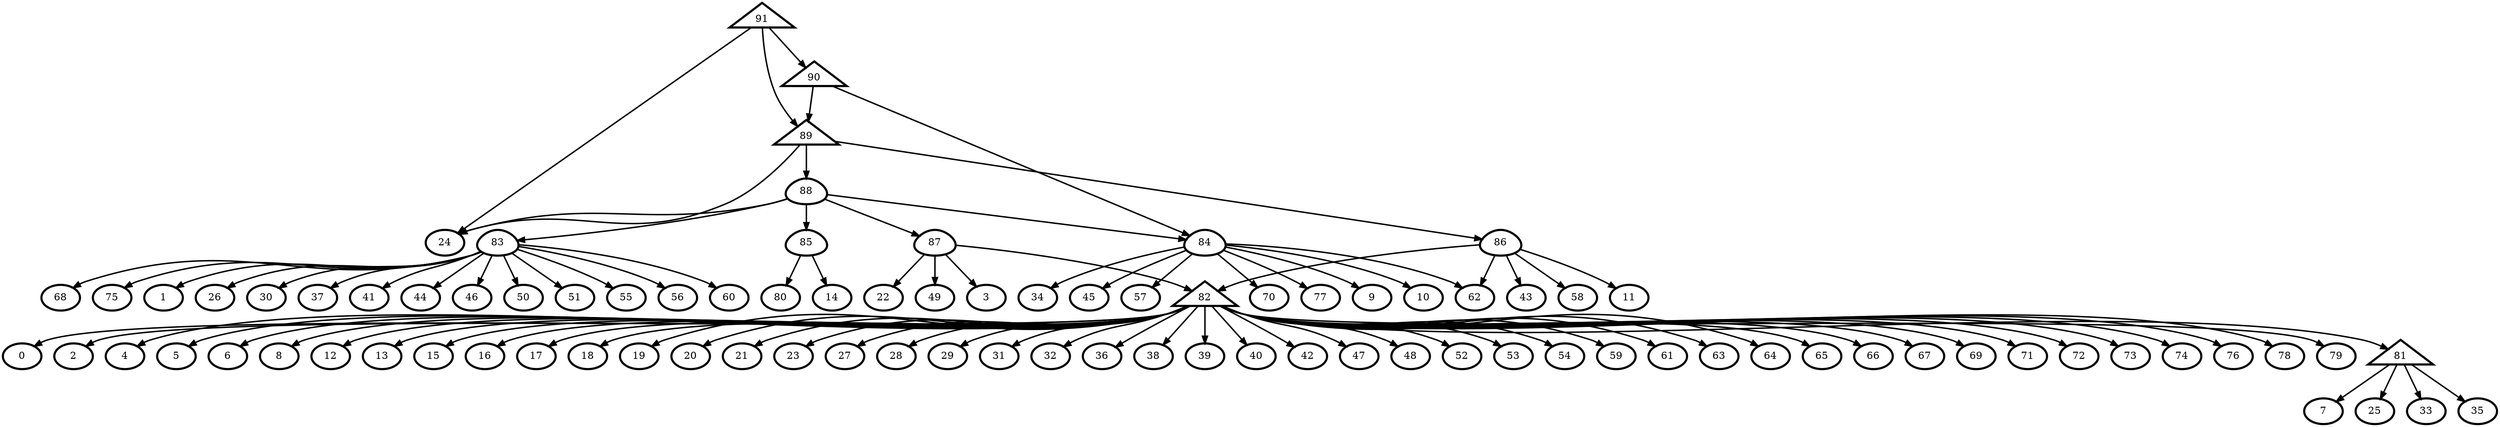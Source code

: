 digraph G {
    0 [penwidth=3,label="0"]
    1 [penwidth=3,label="1"]
    2 [penwidth=3,label="2"]
    3 [penwidth=3,label="3"]
    4 [penwidth=3,label="4"]
    5 [penwidth=3,label="5"]
    6 [penwidth=3,label="6"]
    7 [penwidth=3,label="7"]
    8 [penwidth=3,label="8"]
    9 [penwidth=3,label="9"]
    10 [penwidth=3,label="10"]
    11 [penwidth=3,label="11"]
    12 [penwidth=3,label="12"]
    13 [penwidth=3,label="13"]
    14 [penwidth=3,label="14"]
    15 [penwidth=3,label="15"]
    16 [penwidth=3,label="16"]
    17 [penwidth=3,label="17"]
    18 [penwidth=3,label="18"]
    19 [penwidth=3,label="19"]
    20 [penwidth=3,label="20"]
    21 [penwidth=3,label="21"]
    22 [penwidth=3,label="22"]
    23 [penwidth=3,label="23"]
    24 [penwidth=3,label="24"]
    25 [penwidth=3,label="25"]
    26 [penwidth=3,label="26"]
    27 [penwidth=3,label="27"]
    28 [penwidth=3,label="28"]
    29 [penwidth=3,label="29"]
    30 [penwidth=3,label="30"]
    31 [penwidth=3,label="31"]
    32 [penwidth=3,label="32"]
    33 [penwidth=3,label="33"]
    34 [penwidth=3,label="34"]
    35 [penwidth=3,label="35"]
    36 [penwidth=3,label="36"]
    37 [penwidth=3,label="37"]
    38 [penwidth=3,label="38"]
    39 [penwidth=3,label="39"]
    40 [penwidth=3,label="40"]
    41 [penwidth=3,label="41"]
    42 [penwidth=3,label="42"]
    43 [penwidth=3,label="43"]
    44 [penwidth=3,label="44"]
    45 [penwidth=3,label="45"]
    46 [penwidth=3,label="46"]
    47 [penwidth=3,label="47"]
    48 [penwidth=3,label="48"]
    49 [penwidth=3,label="49"]
    50 [penwidth=3,label="50"]
    51 [penwidth=3,label="51"]
    52 [penwidth=3,label="52"]
    53 [penwidth=3,label="53"]
    54 [penwidth=3,label="54"]
    55 [penwidth=3,label="55"]
    56 [penwidth=3,label="56"]
    57 [penwidth=3,label="57"]
    58 [penwidth=3,label="58"]
    59 [penwidth=3,label="59"]
    60 [penwidth=3,label="60"]
    61 [penwidth=3,label="61"]
    62 [penwidth=3,label="62"]
    63 [penwidth=3,label="63"]
    64 [penwidth=3,label="64"]
    65 [penwidth=3,label="65"]
    66 [penwidth=3,label="66"]
    67 [penwidth=3,label="67"]
    68 [penwidth=3,label="68"]
    69 [penwidth=3,label="69"]
    70 [penwidth=3,label="70"]
    71 [penwidth=3,label="71"]
    72 [penwidth=3,label="72"]
    73 [penwidth=3,label="73"]
    74 [penwidth=3,label="74"]
    75 [penwidth=3,label="75"]
    76 [penwidth=3,label="76"]
    77 [penwidth=3,label="77"]
    78 [penwidth=3,label="78"]
    79 [penwidth=3,label="79"]
    80 [penwidth=3,label="80"]
    81 [penwidth=3,label="83",shape = "egg"]
    82 [penwidth=3,label="84",shape = "egg"]
    83 [penwidth=3,label="85",shape = "egg"]
    84 [penwidth=3,label="86",shape = "egg"]
    85 [penwidth=3,label="87",shape = "egg"]
    86 [penwidth=3,label="88",shape = "egg"]
    87 [penwidth=3,label="81",shape = "triangle"]
    88 [penwidth=3,label="82",shape = "triangle"]
    89 [penwidth=3,label="89",shape = "triangle"]
    90 [penwidth=3,label="90",shape = "triangle"]
    91 [penwidth=3,label="91",shape = "triangle"]

    87 -> 35 [penwidth=2]
    87 -> 7 [penwidth=2]
    87 -> 25 [penwidth=2]
    87 -> 33 [penwidth=2]
    88 -> 29 [penwidth=2]
    88 -> 4 [penwidth=2]
    88 -> 64 [penwidth=2]
    88 -> 59 [penwidth=2]
    88 -> 17 [penwidth=2]
    88 -> 71 [penwidth=2]
    88 -> 47 [penwidth=2]
    88 -> 48 [penwidth=2]
    88 -> 23 [penwidth=2]
    88 -> 65 [penwidth=2]
    88 -> 2 [penwidth=2]
    88 -> 19 [penwidth=2]
    88 -> 61 [penwidth=2]
    88 -> 21 [penwidth=2]
    88 -> 8 [penwidth=2]
    88 -> 31 [penwidth=2]
    88 -> 6 [penwidth=2]
    88 -> 16 [penwidth=2]
    88 -> 18 [penwidth=2]
    88 -> 39 [penwidth=2]
    88 -> 20 [penwidth=2]
    88 -> 78 [penwidth=2]
    88 -> 28 [penwidth=2]
    88 -> 27 [penwidth=2]
    88 -> 40 [penwidth=2]
    88 -> 66 [penwidth=2]
    88 -> 42 [penwidth=2]
    88 -> 67 [penwidth=2]
    88 -> 5 [penwidth=2]
    88 -> 13 [penwidth=2]
    88 -> 0 [penwidth=2]
    88 -> 12 [penwidth=2]
    88 -> 69 [penwidth=2]
    88 -> 87 [penwidth=2]
    88 -> 53 [penwidth=2]
    88 -> 73 [penwidth=2]
    88 -> 15 [penwidth=2]
    88 -> 54 [penwidth=2]
    88 -> 32 [penwidth=2]
    88 -> 76 [penwidth=2]
    88 -> 52 [penwidth=2]
    88 -> 36 [penwidth=2]
    88 -> 74 [penwidth=2]
    88 -> 72 [penwidth=2]
    88 -> 63 [penwidth=2]
    88 -> 79 [penwidth=2]
    88 -> 38 [penwidth=2]
    81 -> 51 [penwidth=2]
    81 -> 26 [penwidth=2]
    81 -> 46 [penwidth=2]
    81 -> 37 [penwidth=2]
    81 -> 75 [penwidth=2]
    81 -> 44 [penwidth=2]
    81 -> 56 [penwidth=2]
    81 -> 30 [penwidth=2]
    81 -> 68 [penwidth=2]
    81 -> 1 [penwidth=2]
    81 -> 55 [penwidth=2]
    81 -> 60 [penwidth=2]
    81 -> 41 [penwidth=2]
    81 -> 50 [penwidth=2]
    82 -> 10 [penwidth=2]
    82 -> 77 [penwidth=2]
    82 -> 9 [penwidth=2]
    82 -> 62 [penwidth=2]
    82 -> 34 [penwidth=2]
    82 -> 70 [penwidth=2]
    82 -> 45 [penwidth=2]
    82 -> 57 [penwidth=2]
    83 -> 14 [penwidth=2]
    83 -> 80 [penwidth=2]
    84 -> 62 [penwidth=2]
    84 -> 88 [penwidth=2]
    84 -> 43 [penwidth=2]
    84 -> 58 [penwidth=2]
    84 -> 11 [penwidth=2]
    85 -> 3 [penwidth=2]
    85 -> 49 [penwidth=2]
    85 -> 88 [penwidth=2]
    85 -> 22 [penwidth=2]
    86 -> 83 [penwidth=2]
    86 -> 82 [penwidth=2]
    86 -> 85 [penwidth=2]
    86 -> 24 [penwidth=2]
    86 -> 81 [penwidth=2]
    89 -> 86 [penwidth=2]
    89 -> 24 [penwidth=2]
    89 -> 84 [penwidth=2]
    90 -> 89 [penwidth=2]
    90 -> 82 [penwidth=2]
    91 -> 89 [penwidth=2]
    91 -> 24 [penwidth=2]
    91 -> 90 [penwidth=2]
}